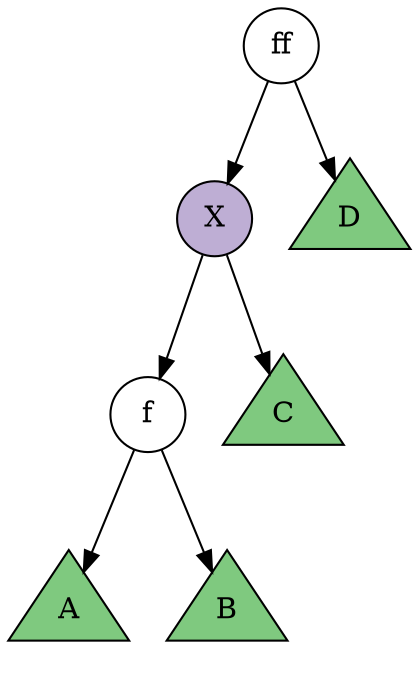 digraph zagzig{
    node[shape=circle fixedsize=true style=filled fillcolor=white colorscheme=accent8 ];
    1->X;
    1->D;
    2->A;
    2->B;
    X->2;
    X->C;
    A,B,C,D[shape=triangle height=0.8 width=0.8 fillcolor="1"];
    X[fillcolor="2"]
    2[label="f"];
    1[label="ff"];
}
